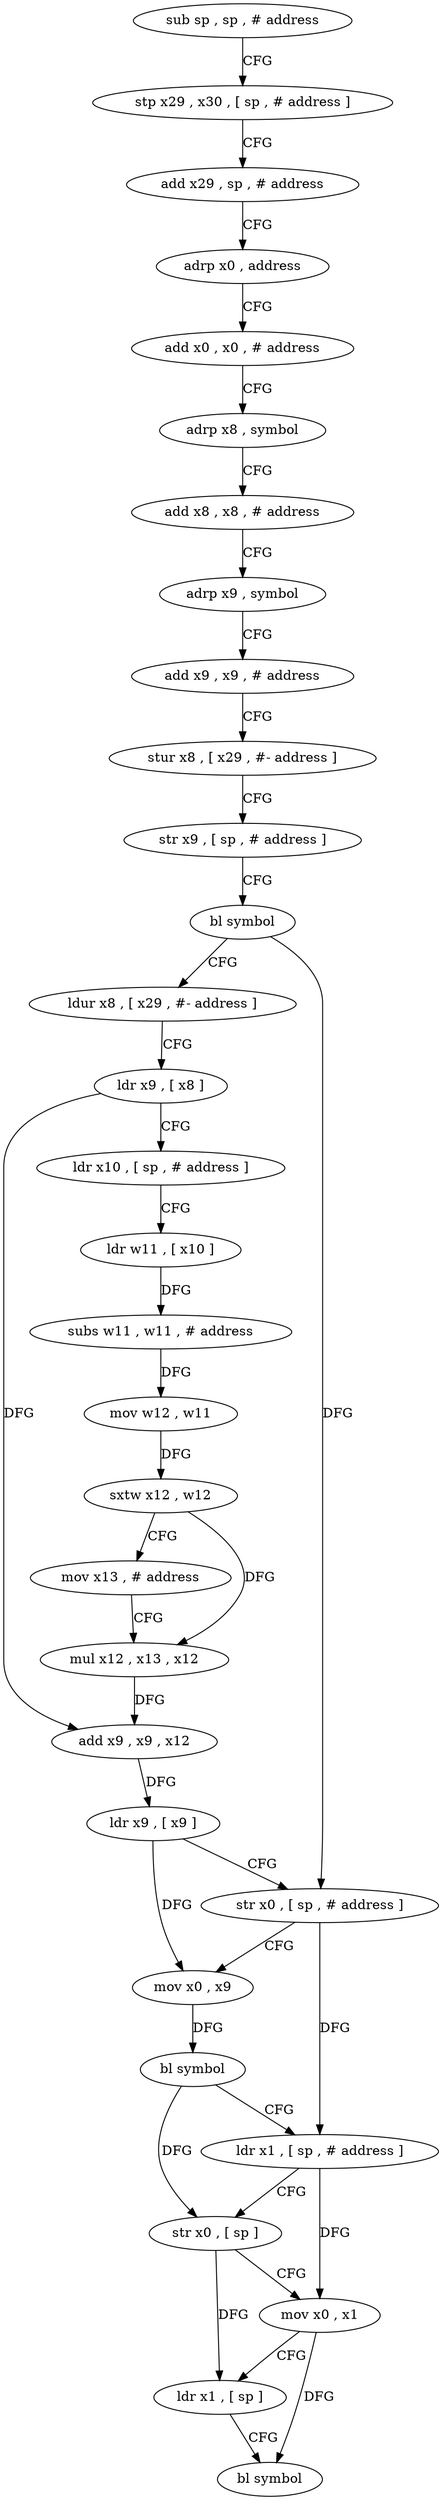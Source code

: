 digraph "func" {
"4205916" [label = "sub sp , sp , # address" ]
"4205920" [label = "stp x29 , x30 , [ sp , # address ]" ]
"4205924" [label = "add x29 , sp , # address" ]
"4205928" [label = "adrp x0 , address" ]
"4205932" [label = "add x0 , x0 , # address" ]
"4205936" [label = "adrp x8 , symbol" ]
"4205940" [label = "add x8 , x8 , # address" ]
"4205944" [label = "adrp x9 , symbol" ]
"4205948" [label = "add x9 , x9 , # address" ]
"4205952" [label = "stur x8 , [ x29 , #- address ]" ]
"4205956" [label = "str x9 , [ sp , # address ]" ]
"4205960" [label = "bl symbol" ]
"4205964" [label = "ldur x8 , [ x29 , #- address ]" ]
"4205968" [label = "ldr x9 , [ x8 ]" ]
"4205972" [label = "ldr x10 , [ sp , # address ]" ]
"4205976" [label = "ldr w11 , [ x10 ]" ]
"4205980" [label = "subs w11 , w11 , # address" ]
"4205984" [label = "mov w12 , w11" ]
"4205988" [label = "sxtw x12 , w12" ]
"4205992" [label = "mov x13 , # address" ]
"4205996" [label = "mul x12 , x13 , x12" ]
"4206000" [label = "add x9 , x9 , x12" ]
"4206004" [label = "ldr x9 , [ x9 ]" ]
"4206008" [label = "str x0 , [ sp , # address ]" ]
"4206012" [label = "mov x0 , x9" ]
"4206016" [label = "bl symbol" ]
"4206020" [label = "ldr x1 , [ sp , # address ]" ]
"4206024" [label = "str x0 , [ sp ]" ]
"4206028" [label = "mov x0 , x1" ]
"4206032" [label = "ldr x1 , [ sp ]" ]
"4206036" [label = "bl symbol" ]
"4205916" -> "4205920" [ label = "CFG" ]
"4205920" -> "4205924" [ label = "CFG" ]
"4205924" -> "4205928" [ label = "CFG" ]
"4205928" -> "4205932" [ label = "CFG" ]
"4205932" -> "4205936" [ label = "CFG" ]
"4205936" -> "4205940" [ label = "CFG" ]
"4205940" -> "4205944" [ label = "CFG" ]
"4205944" -> "4205948" [ label = "CFG" ]
"4205948" -> "4205952" [ label = "CFG" ]
"4205952" -> "4205956" [ label = "CFG" ]
"4205956" -> "4205960" [ label = "CFG" ]
"4205960" -> "4205964" [ label = "CFG" ]
"4205960" -> "4206008" [ label = "DFG" ]
"4205964" -> "4205968" [ label = "CFG" ]
"4205968" -> "4205972" [ label = "CFG" ]
"4205968" -> "4206000" [ label = "DFG" ]
"4205972" -> "4205976" [ label = "CFG" ]
"4205976" -> "4205980" [ label = "DFG" ]
"4205980" -> "4205984" [ label = "DFG" ]
"4205984" -> "4205988" [ label = "DFG" ]
"4205988" -> "4205992" [ label = "CFG" ]
"4205988" -> "4205996" [ label = "DFG" ]
"4205992" -> "4205996" [ label = "CFG" ]
"4205996" -> "4206000" [ label = "DFG" ]
"4206000" -> "4206004" [ label = "DFG" ]
"4206004" -> "4206008" [ label = "CFG" ]
"4206004" -> "4206012" [ label = "DFG" ]
"4206008" -> "4206012" [ label = "CFG" ]
"4206008" -> "4206020" [ label = "DFG" ]
"4206012" -> "4206016" [ label = "DFG" ]
"4206016" -> "4206020" [ label = "CFG" ]
"4206016" -> "4206024" [ label = "DFG" ]
"4206020" -> "4206024" [ label = "CFG" ]
"4206020" -> "4206028" [ label = "DFG" ]
"4206024" -> "4206028" [ label = "CFG" ]
"4206024" -> "4206032" [ label = "DFG" ]
"4206028" -> "4206032" [ label = "CFG" ]
"4206028" -> "4206036" [ label = "DFG" ]
"4206032" -> "4206036" [ label = "CFG" ]
}
